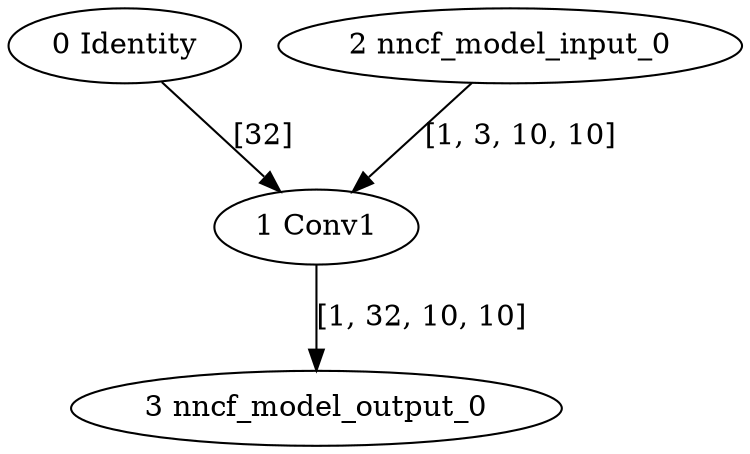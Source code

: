 strict digraph  {
"0 Identity" [id=0, type=Identity];
"1 Conv1" [id=1, type=Conv];
"2 nncf_model_input_0" [id=2, type=nncf_model_input];
"3 nncf_model_output_0" [id=3, type=nncf_model_output];
"0 Identity" -> "1 Conv1"  [label="[32]", style=solid];
"1 Conv1" -> "3 nncf_model_output_0"  [label="[1, 32, 10, 10]", style=solid];
"2 nncf_model_input_0" -> "1 Conv1"  [label="[1, 3, 10, 10]", style=solid];
}
